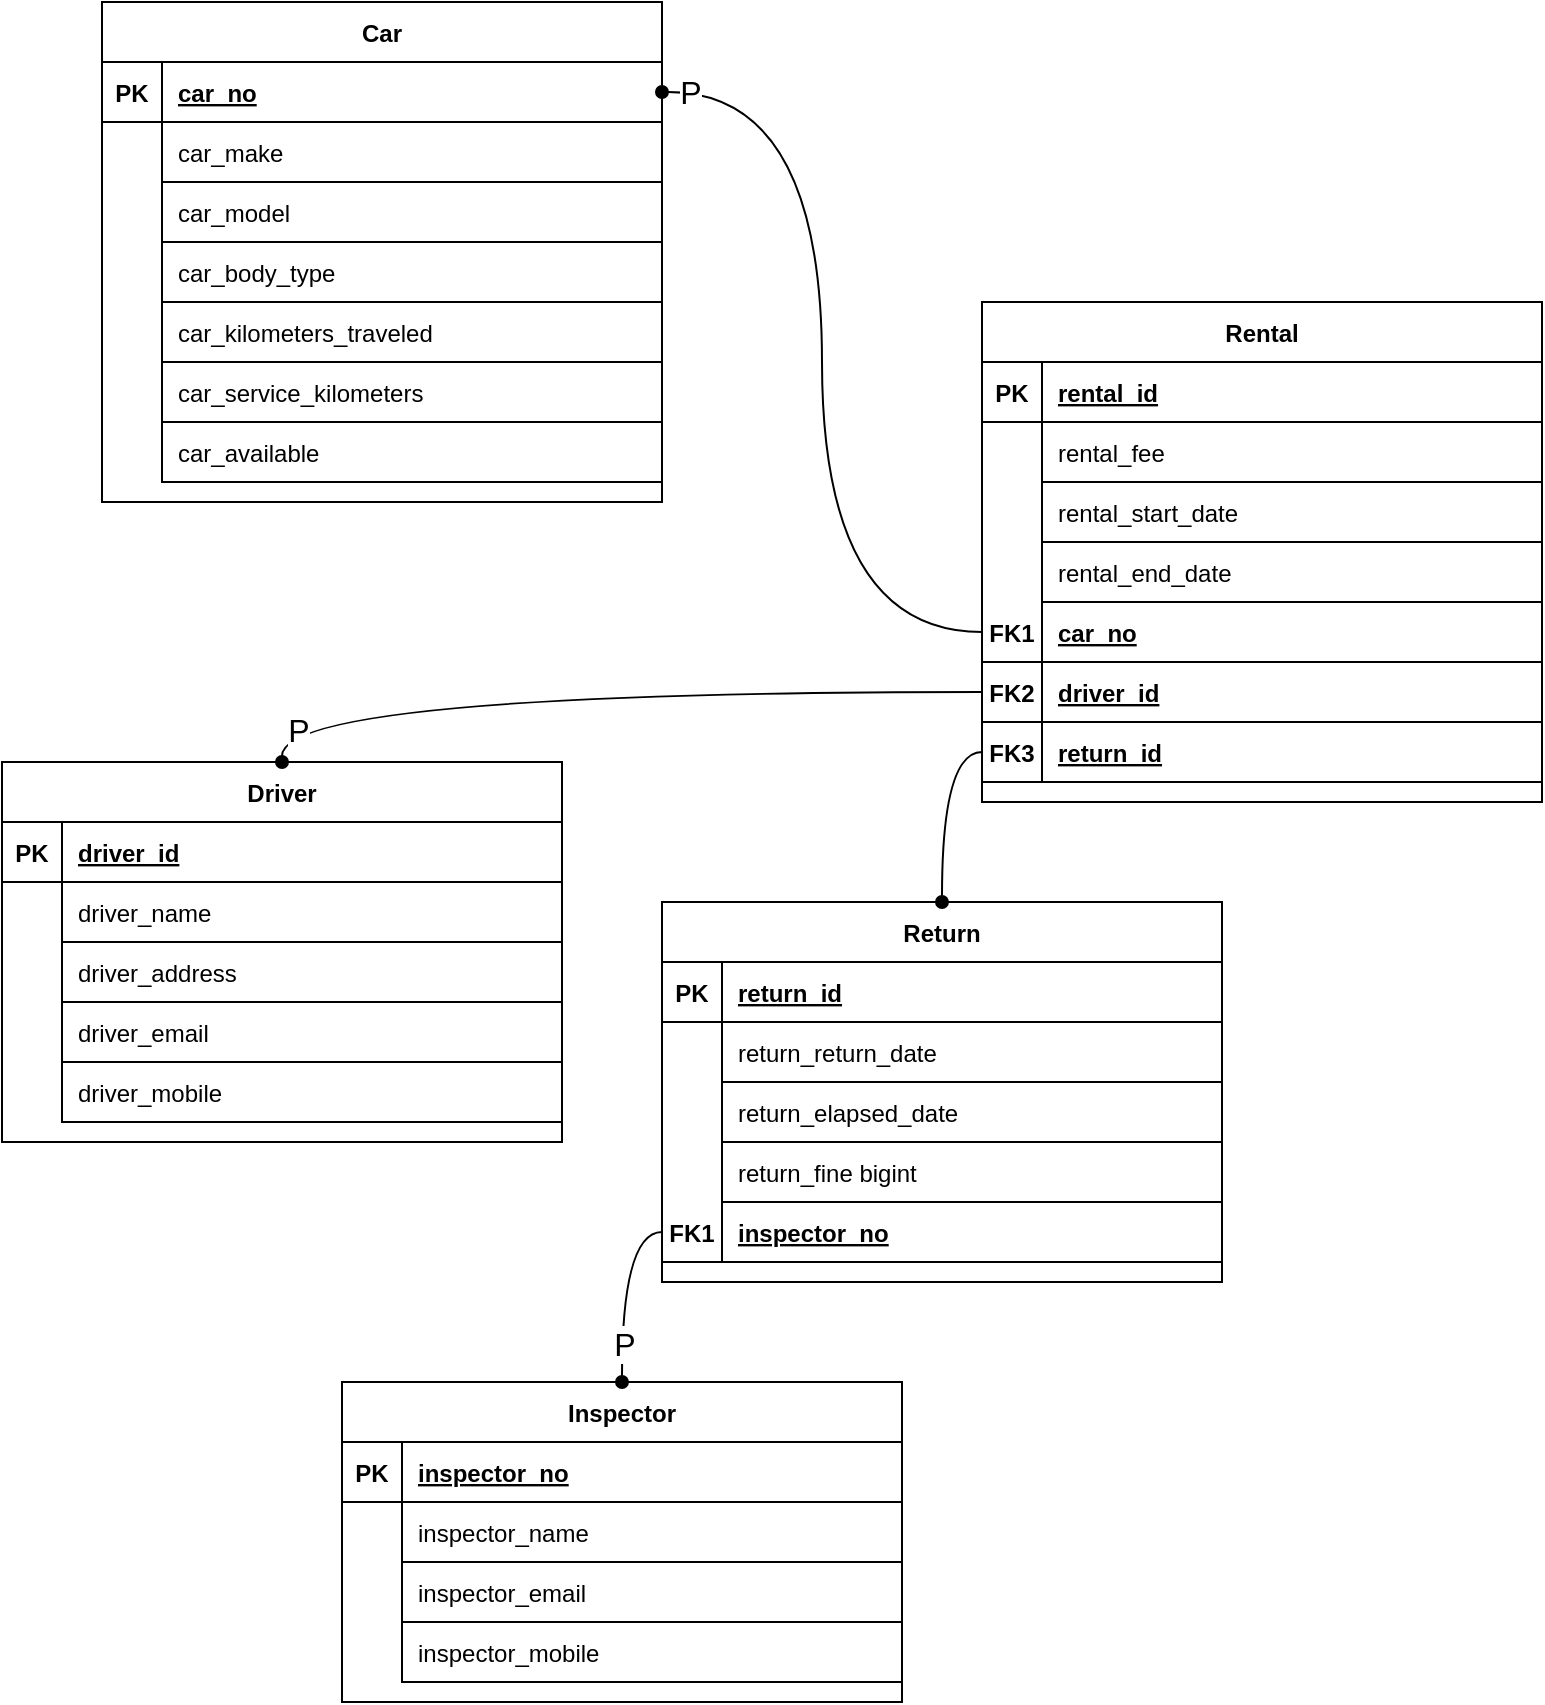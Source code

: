 <mxfile version="20.8.16" type="device"><diagram id="R2lEEEUBdFMjLlhIrx00" name="Page-1"><mxGraphModel dx="2268" dy="-222" grid="1" gridSize="10" guides="1" tooltips="1" connect="1" arrows="1" fold="1" page="1" pageScale="1" pageWidth="850" pageHeight="1100" background="none" math="0" shadow="0" extFonts="Permanent Marker^https://fonts.googleapis.com/css?family=Permanent+Marker"><root><mxCell id="0"/><mxCell id="1" parent="0"/><mxCell id="C-vyLk0tnHw3VtMMgP7b-23" value="Car" style="shape=table;startSize=30;container=1;collapsible=1;childLayout=tableLayout;fixedRows=1;rowLines=0;fontStyle=1;align=center;resizeLast=1;" parent="1" vertex="1"><mxGeometry x="-540" y="1160" width="280" height="250" as="geometry"/></mxCell><mxCell id="C-vyLk0tnHw3VtMMgP7b-24" value="" style="shape=partialRectangle;collapsible=0;dropTarget=0;pointerEvents=0;fillColor=none;points=[[0,0.5],[1,0.5]];portConstraint=eastwest;top=0;left=0;right=0;bottom=1;" parent="C-vyLk0tnHw3VtMMgP7b-23" vertex="1"><mxGeometry y="30" width="280" height="30" as="geometry"/></mxCell><mxCell id="C-vyLk0tnHw3VtMMgP7b-25" value="PK" style="shape=partialRectangle;overflow=hidden;connectable=0;fillColor=none;top=0;left=0;bottom=0;right=0;fontStyle=1;" parent="C-vyLk0tnHw3VtMMgP7b-24" vertex="1"><mxGeometry width="30" height="30" as="geometry"><mxRectangle width="30" height="30" as="alternateBounds"/></mxGeometry></mxCell><mxCell id="C-vyLk0tnHw3VtMMgP7b-26" value="car_no" style="shape=partialRectangle;overflow=hidden;connectable=0;fillColor=none;top=0;left=0;bottom=0;right=0;align=left;spacingLeft=6;fontStyle=5;" parent="C-vyLk0tnHw3VtMMgP7b-24" vertex="1"><mxGeometry x="30" width="250" height="30" as="geometry"><mxRectangle width="250" height="30" as="alternateBounds"/></mxGeometry></mxCell><mxCell id="daGLgrZoJf6uUG318QtA-8" value="" style="shape=partialRectangle;collapsible=0;dropTarget=0;pointerEvents=0;fillColor=none;points=[[0,0.5],[1,0.5]];portConstraint=eastwest;top=0;left=0;right=0;bottom=0;" parent="C-vyLk0tnHw3VtMMgP7b-23" vertex="1"><mxGeometry y="60" width="280" height="30" as="geometry"/></mxCell><mxCell id="daGLgrZoJf6uUG318QtA-9" value="" style="shape=partialRectangle;overflow=hidden;connectable=0;fillColor=none;top=0;left=0;bottom=0;right=0;" parent="daGLgrZoJf6uUG318QtA-8" vertex="1"><mxGeometry width="30" height="30" as="geometry"><mxRectangle width="30" height="30" as="alternateBounds"/></mxGeometry></mxCell><mxCell id="daGLgrZoJf6uUG318QtA-10" value="car_make" style="shape=partialRectangle;overflow=hidden;connectable=0;fillColor=none;top=0;left=0;bottom=1;right=0;align=left;spacingLeft=6;" parent="daGLgrZoJf6uUG318QtA-8" vertex="1"><mxGeometry x="30" width="250" height="30" as="geometry"><mxRectangle width="250" height="30" as="alternateBounds"/></mxGeometry></mxCell><mxCell id="daGLgrZoJf6uUG318QtA-11" value="" style="shape=partialRectangle;collapsible=0;dropTarget=0;pointerEvents=0;fillColor=none;points=[[0,0.5],[1,0.5]];portConstraint=eastwest;top=0;left=0;right=0;bottom=0;" parent="C-vyLk0tnHw3VtMMgP7b-23" vertex="1"><mxGeometry y="90" width="280" height="30" as="geometry"/></mxCell><mxCell id="daGLgrZoJf6uUG318QtA-12" value="" style="shape=partialRectangle;overflow=hidden;connectable=0;fillColor=none;top=0;left=0;bottom=0;right=0;" parent="daGLgrZoJf6uUG318QtA-11" vertex="1"><mxGeometry width="30" height="30" as="geometry"><mxRectangle width="30" height="30" as="alternateBounds"/></mxGeometry></mxCell><mxCell id="daGLgrZoJf6uUG318QtA-13" value="car_model" style="shape=partialRectangle;overflow=hidden;connectable=0;fillColor=none;top=0;left=0;bottom=1;right=0;align=left;spacingLeft=6;" parent="daGLgrZoJf6uUG318QtA-11" vertex="1"><mxGeometry x="30" width="250" height="30" as="geometry"><mxRectangle width="250" height="30" as="alternateBounds"/></mxGeometry></mxCell><mxCell id="daGLgrZoJf6uUG318QtA-14" value="" style="shape=partialRectangle;collapsible=0;dropTarget=0;pointerEvents=0;fillColor=none;points=[[0,0.5],[1,0.5]];portConstraint=eastwest;top=0;left=0;right=0;bottom=0;" parent="C-vyLk0tnHw3VtMMgP7b-23" vertex="1"><mxGeometry y="120" width="280" height="30" as="geometry"/></mxCell><mxCell id="daGLgrZoJf6uUG318QtA-15" value="" style="shape=partialRectangle;overflow=hidden;connectable=0;fillColor=none;top=0;left=0;bottom=0;right=0;" parent="daGLgrZoJf6uUG318QtA-14" vertex="1"><mxGeometry width="30" height="30" as="geometry"><mxRectangle width="30" height="30" as="alternateBounds"/></mxGeometry></mxCell><mxCell id="daGLgrZoJf6uUG318QtA-16" value="car_body_type" style="shape=partialRectangle;overflow=hidden;connectable=0;fillColor=none;top=0;left=0;bottom=1;right=0;align=left;spacingLeft=6;" parent="daGLgrZoJf6uUG318QtA-14" vertex="1"><mxGeometry x="30" width="250" height="30" as="geometry"><mxRectangle width="250" height="30" as="alternateBounds"/></mxGeometry></mxCell><mxCell id="daGLgrZoJf6uUG318QtA-17" value="" style="shape=partialRectangle;collapsible=0;dropTarget=0;pointerEvents=0;fillColor=none;points=[[0,0.5],[1,0.5]];portConstraint=eastwest;top=0;left=0;right=0;bottom=0;" parent="C-vyLk0tnHw3VtMMgP7b-23" vertex="1"><mxGeometry y="150" width="280" height="30" as="geometry"/></mxCell><mxCell id="daGLgrZoJf6uUG318QtA-18" value="" style="shape=partialRectangle;overflow=hidden;connectable=0;fillColor=none;top=0;left=0;bottom=0;right=0;" parent="daGLgrZoJf6uUG318QtA-17" vertex="1"><mxGeometry width="30" height="30" as="geometry"><mxRectangle width="30" height="30" as="alternateBounds"/></mxGeometry></mxCell><mxCell id="daGLgrZoJf6uUG318QtA-19" value="car_kilometers_traveled" style="shape=partialRectangle;overflow=hidden;connectable=0;fillColor=none;top=0;left=0;bottom=1;right=0;align=left;spacingLeft=6;" parent="daGLgrZoJf6uUG318QtA-17" vertex="1"><mxGeometry x="30" width="250" height="30" as="geometry"><mxRectangle width="250" height="30" as="alternateBounds"/></mxGeometry></mxCell><mxCell id="daGLgrZoJf6uUG318QtA-20" value="" style="shape=partialRectangle;collapsible=0;dropTarget=0;pointerEvents=0;fillColor=none;points=[[0,0.5],[1,0.5]];portConstraint=eastwest;top=0;left=0;right=0;bottom=0;" parent="C-vyLk0tnHw3VtMMgP7b-23" vertex="1"><mxGeometry y="180" width="280" height="30" as="geometry"/></mxCell><mxCell id="daGLgrZoJf6uUG318QtA-21" value="" style="shape=partialRectangle;overflow=hidden;connectable=0;fillColor=none;top=0;left=0;bottom=0;right=0;" parent="daGLgrZoJf6uUG318QtA-20" vertex="1"><mxGeometry width="30" height="30" as="geometry"><mxRectangle width="30" height="30" as="alternateBounds"/></mxGeometry></mxCell><mxCell id="daGLgrZoJf6uUG318QtA-22" value="car_service_kilometers" style="shape=partialRectangle;overflow=hidden;connectable=0;fillColor=none;top=0;left=0;bottom=1;right=0;align=left;spacingLeft=6;" parent="daGLgrZoJf6uUG318QtA-20" vertex="1"><mxGeometry x="30" width="250" height="30" as="geometry"><mxRectangle width="250" height="30" as="alternateBounds"/></mxGeometry></mxCell><mxCell id="daGLgrZoJf6uUG318QtA-23" value="" style="shape=partialRectangle;collapsible=0;dropTarget=0;pointerEvents=0;fillColor=none;points=[[0,0.5],[1,0.5]];portConstraint=eastwest;top=0;left=0;right=0;bottom=0;" parent="C-vyLk0tnHw3VtMMgP7b-23" vertex="1"><mxGeometry y="210" width="280" height="30" as="geometry"/></mxCell><mxCell id="daGLgrZoJf6uUG318QtA-24" value="" style="shape=partialRectangle;overflow=hidden;connectable=0;fillColor=none;top=0;left=0;bottom=0;right=0;" parent="daGLgrZoJf6uUG318QtA-23" vertex="1"><mxGeometry width="30" height="30" as="geometry"><mxRectangle width="30" height="30" as="alternateBounds"/></mxGeometry></mxCell><mxCell id="daGLgrZoJf6uUG318QtA-25" value="car_available" style="shape=partialRectangle;overflow=hidden;connectable=0;fillColor=none;top=0;left=0;bottom=1;right=0;align=left;spacingLeft=6;strokeWidth=1;strokeColor=default;shadow=0;" parent="daGLgrZoJf6uUG318QtA-23" vertex="1"><mxGeometry x="30" width="250" height="30" as="geometry"><mxRectangle width="250" height="30" as="alternateBounds"/></mxGeometry></mxCell><mxCell id="daGLgrZoJf6uUG318QtA-38" value="Rental" style="shape=table;startSize=30;container=1;collapsible=1;childLayout=tableLayout;fixedRows=1;rowLines=0;fontStyle=1;align=center;resizeLast=1;" parent="1" vertex="1"><mxGeometry x="-100" y="1310" width="280" height="250" as="geometry"/></mxCell><mxCell id="daGLgrZoJf6uUG318QtA-39" value="" style="shape=partialRectangle;collapsible=0;dropTarget=0;pointerEvents=0;fillColor=none;points=[[0,0.5],[1,0.5]];portConstraint=eastwest;top=0;left=0;right=0;bottom=1;" parent="daGLgrZoJf6uUG318QtA-38" vertex="1"><mxGeometry y="30" width="280" height="30" as="geometry"/></mxCell><mxCell id="daGLgrZoJf6uUG318QtA-40" value="PK" style="shape=partialRectangle;overflow=hidden;connectable=0;fillColor=none;top=0;left=0;bottom=0;right=0;fontStyle=1;" parent="daGLgrZoJf6uUG318QtA-39" vertex="1"><mxGeometry width="30" height="30" as="geometry"><mxRectangle width="30" height="30" as="alternateBounds"/></mxGeometry></mxCell><mxCell id="daGLgrZoJf6uUG318QtA-41" value="rental_id" style="shape=partialRectangle;overflow=hidden;connectable=0;fillColor=none;top=0;left=0;bottom=0;right=0;align=left;spacingLeft=6;fontStyle=5;" parent="daGLgrZoJf6uUG318QtA-39" vertex="1"><mxGeometry x="30" width="250" height="30" as="geometry"><mxRectangle width="250" height="30" as="alternateBounds"/></mxGeometry></mxCell><mxCell id="daGLgrZoJf6uUG318QtA-42" value="" style="shape=partialRectangle;collapsible=0;dropTarget=0;pointerEvents=0;fillColor=none;points=[[0,0.5],[1,0.5]];portConstraint=eastwest;top=0;left=0;right=0;bottom=0;" parent="daGLgrZoJf6uUG318QtA-38" vertex="1"><mxGeometry y="60" width="280" height="30" as="geometry"/></mxCell><mxCell id="daGLgrZoJf6uUG318QtA-43" value="" style="shape=partialRectangle;overflow=hidden;connectable=0;fillColor=none;top=0;left=0;bottom=0;right=0;" parent="daGLgrZoJf6uUG318QtA-42" vertex="1"><mxGeometry width="30" height="30" as="geometry"><mxRectangle width="30" height="30" as="alternateBounds"/></mxGeometry></mxCell><mxCell id="daGLgrZoJf6uUG318QtA-44" value="rental_fee" style="shape=partialRectangle;overflow=hidden;connectable=0;fillColor=none;top=0;left=0;bottom=1;right=0;align=left;spacingLeft=6;" parent="daGLgrZoJf6uUG318QtA-42" vertex="1"><mxGeometry x="30" width="250" height="30" as="geometry"><mxRectangle width="250" height="30" as="alternateBounds"/></mxGeometry></mxCell><mxCell id="daGLgrZoJf6uUG318QtA-45" value="" style="shape=partialRectangle;collapsible=0;dropTarget=0;pointerEvents=0;fillColor=none;points=[[0,0.5],[1,0.5]];portConstraint=eastwest;top=0;left=0;right=0;bottom=0;" parent="daGLgrZoJf6uUG318QtA-38" vertex="1"><mxGeometry y="90" width="280" height="30" as="geometry"/></mxCell><mxCell id="daGLgrZoJf6uUG318QtA-46" value="" style="shape=partialRectangle;overflow=hidden;connectable=0;fillColor=none;top=0;left=0;bottom=0;right=0;" parent="daGLgrZoJf6uUG318QtA-45" vertex="1"><mxGeometry width="30" height="30" as="geometry"><mxRectangle width="30" height="30" as="alternateBounds"/></mxGeometry></mxCell><mxCell id="daGLgrZoJf6uUG318QtA-47" value="rental_start_date" style="shape=partialRectangle;overflow=hidden;connectable=0;fillColor=none;top=0;left=0;bottom=1;right=0;align=left;spacingLeft=6;" parent="daGLgrZoJf6uUG318QtA-45" vertex="1"><mxGeometry x="30" width="250" height="30" as="geometry"><mxRectangle width="250" height="30" as="alternateBounds"/></mxGeometry></mxCell><mxCell id="AfDiu1v3T8JwgqC_5P0m-23" value="" style="shape=partialRectangle;collapsible=0;dropTarget=0;pointerEvents=0;fillColor=none;points=[[0,0.5],[1,0.5]];portConstraint=eastwest;top=0;left=0;right=0;bottom=0;" parent="daGLgrZoJf6uUG318QtA-38" vertex="1"><mxGeometry y="120" width="280" height="30" as="geometry"/></mxCell><mxCell id="AfDiu1v3T8JwgqC_5P0m-24" value="" style="shape=partialRectangle;overflow=hidden;connectable=0;fillColor=none;top=0;left=0;bottom=0;right=0;" parent="AfDiu1v3T8JwgqC_5P0m-23" vertex="1"><mxGeometry width="30" height="30" as="geometry"><mxRectangle width="30" height="30" as="alternateBounds"/></mxGeometry></mxCell><mxCell id="AfDiu1v3T8JwgqC_5P0m-25" value="rental_end_date" style="shape=partialRectangle;overflow=hidden;connectable=0;fillColor=none;top=0;left=0;bottom=1;right=0;align=left;spacingLeft=6;" parent="AfDiu1v3T8JwgqC_5P0m-23" vertex="1"><mxGeometry x="30" width="250" height="30" as="geometry"><mxRectangle width="250" height="30" as="alternateBounds"/></mxGeometry></mxCell><mxCell id="daGLgrZoJf6uUG318QtA-159" value="" style="shape=partialRectangle;collapsible=0;dropTarget=0;pointerEvents=0;fillColor=none;points=[[0,0.5],[1,0.5]];portConstraint=eastwest;top=0;left=0;right=0;bottom=1;" parent="daGLgrZoJf6uUG318QtA-38" vertex="1"><mxGeometry y="150" width="280" height="30" as="geometry"/></mxCell><mxCell id="daGLgrZoJf6uUG318QtA-160" value="FK1" style="shape=partialRectangle;overflow=hidden;connectable=0;fillColor=none;top=0;left=0;bottom=0;right=0;fontStyle=1;" parent="daGLgrZoJf6uUG318QtA-159" vertex="1"><mxGeometry width="30" height="30" as="geometry"><mxRectangle width="30" height="30" as="alternateBounds"/></mxGeometry></mxCell><mxCell id="daGLgrZoJf6uUG318QtA-161" value="car_no" style="shape=partialRectangle;overflow=hidden;connectable=0;fillColor=none;top=0;left=0;bottom=0;right=0;align=left;spacingLeft=6;fontStyle=5;" parent="daGLgrZoJf6uUG318QtA-159" vertex="1"><mxGeometry x="30" width="250" height="30" as="geometry"><mxRectangle width="250" height="30" as="alternateBounds"/></mxGeometry></mxCell><mxCell id="daGLgrZoJf6uUG318QtA-165" value="" style="shape=partialRectangle;collapsible=0;dropTarget=0;pointerEvents=0;fillColor=none;points=[[0,0.5],[1,0.5]];portConstraint=eastwest;top=0;left=0;right=0;bottom=1;" parent="daGLgrZoJf6uUG318QtA-38" vertex="1"><mxGeometry y="180" width="280" height="30" as="geometry"/></mxCell><mxCell id="daGLgrZoJf6uUG318QtA-166" value="FK2" style="shape=partialRectangle;overflow=hidden;connectable=0;fillColor=none;top=0;left=0;bottom=0;right=0;fontStyle=1;" parent="daGLgrZoJf6uUG318QtA-165" vertex="1"><mxGeometry width="30" height="30" as="geometry"><mxRectangle width="30" height="30" as="alternateBounds"/></mxGeometry></mxCell><mxCell id="daGLgrZoJf6uUG318QtA-167" value="driver_id" style="shape=partialRectangle;overflow=hidden;connectable=0;fillColor=none;top=0;left=0;bottom=0;right=0;align=left;spacingLeft=6;fontStyle=5;" parent="daGLgrZoJf6uUG318QtA-165" vertex="1"><mxGeometry x="30" width="250" height="30" as="geometry"><mxRectangle width="250" height="30" as="alternateBounds"/></mxGeometry></mxCell><mxCell id="VASk54LB4JszttsR9haU-6" value="" style="shape=partialRectangle;collapsible=0;dropTarget=0;pointerEvents=0;fillColor=none;points=[[0,0.5],[1,0.5]];portConstraint=eastwest;top=0;left=0;right=0;bottom=1;" parent="daGLgrZoJf6uUG318QtA-38" vertex="1"><mxGeometry y="210" width="280" height="30" as="geometry"/></mxCell><mxCell id="VASk54LB4JszttsR9haU-7" value="FK3" style="shape=partialRectangle;overflow=hidden;connectable=0;fillColor=none;top=0;left=0;bottom=0;right=0;fontStyle=1;" parent="VASk54LB4JszttsR9haU-6" vertex="1"><mxGeometry width="30" height="30" as="geometry"><mxRectangle width="30" height="30" as="alternateBounds"/></mxGeometry></mxCell><mxCell id="VASk54LB4JszttsR9haU-8" value="return_id" style="shape=partialRectangle;overflow=hidden;connectable=0;fillColor=none;top=0;left=0;bottom=0;right=0;align=left;spacingLeft=6;fontStyle=5;" parent="VASk54LB4JszttsR9haU-6" vertex="1"><mxGeometry x="30" width="250" height="30" as="geometry"><mxRectangle width="250" height="30" as="alternateBounds"/></mxGeometry></mxCell><mxCell id="daGLgrZoJf6uUG318QtA-66" value="Driver" style="shape=table;startSize=30;container=1;collapsible=1;childLayout=tableLayout;fixedRows=1;rowLines=0;fontStyle=1;align=center;resizeLast=1;" parent="1" vertex="1"><mxGeometry x="-590" y="1540" width="280" height="190" as="geometry"/></mxCell><mxCell id="daGLgrZoJf6uUG318QtA-67" value="" style="shape=partialRectangle;collapsible=0;dropTarget=0;pointerEvents=0;fillColor=none;points=[[0,0.5],[1,0.5]];portConstraint=eastwest;top=0;left=0;right=0;bottom=1;" parent="daGLgrZoJf6uUG318QtA-66" vertex="1"><mxGeometry y="30" width="280" height="30" as="geometry"/></mxCell><mxCell id="daGLgrZoJf6uUG318QtA-68" value="PK" style="shape=partialRectangle;overflow=hidden;connectable=0;fillColor=none;top=0;left=0;bottom=0;right=0;fontStyle=1;" parent="daGLgrZoJf6uUG318QtA-67" vertex="1"><mxGeometry width="30" height="30" as="geometry"><mxRectangle width="30" height="30" as="alternateBounds"/></mxGeometry></mxCell><mxCell id="daGLgrZoJf6uUG318QtA-69" value="driver_id" style="shape=partialRectangle;overflow=hidden;connectable=0;fillColor=none;top=0;left=0;bottom=0;right=0;align=left;spacingLeft=6;fontStyle=5;" parent="daGLgrZoJf6uUG318QtA-67" vertex="1"><mxGeometry x="30" width="250" height="30" as="geometry"><mxRectangle width="250" height="30" as="alternateBounds"/></mxGeometry></mxCell><mxCell id="daGLgrZoJf6uUG318QtA-70" value="" style="shape=partialRectangle;collapsible=0;dropTarget=0;pointerEvents=0;fillColor=none;points=[[0,0.5],[1,0.5]];portConstraint=eastwest;top=0;left=0;right=0;bottom=0;" parent="daGLgrZoJf6uUG318QtA-66" vertex="1"><mxGeometry y="60" width="280" height="30" as="geometry"/></mxCell><mxCell id="daGLgrZoJf6uUG318QtA-71" value="" style="shape=partialRectangle;overflow=hidden;connectable=0;fillColor=none;top=0;left=0;bottom=0;right=0;" parent="daGLgrZoJf6uUG318QtA-70" vertex="1"><mxGeometry width="30" height="30" as="geometry"><mxRectangle width="30" height="30" as="alternateBounds"/></mxGeometry></mxCell><mxCell id="daGLgrZoJf6uUG318QtA-72" value="driver_name" style="shape=partialRectangle;overflow=hidden;connectable=0;fillColor=none;top=0;left=0;bottom=1;right=0;align=left;spacingLeft=6;" parent="daGLgrZoJf6uUG318QtA-70" vertex="1"><mxGeometry x="30" width="250" height="30" as="geometry"><mxRectangle width="250" height="30" as="alternateBounds"/></mxGeometry></mxCell><mxCell id="daGLgrZoJf6uUG318QtA-73" value="" style="shape=partialRectangle;collapsible=0;dropTarget=0;pointerEvents=0;fillColor=none;points=[[0,0.5],[1,0.5]];portConstraint=eastwest;top=0;left=0;right=0;bottom=0;" parent="daGLgrZoJf6uUG318QtA-66" vertex="1"><mxGeometry y="90" width="280" height="30" as="geometry"/></mxCell><mxCell id="daGLgrZoJf6uUG318QtA-74" value="" style="shape=partialRectangle;overflow=hidden;connectable=0;fillColor=none;top=0;left=0;bottom=0;right=0;" parent="daGLgrZoJf6uUG318QtA-73" vertex="1"><mxGeometry width="30" height="30" as="geometry"><mxRectangle width="30" height="30" as="alternateBounds"/></mxGeometry></mxCell><mxCell id="daGLgrZoJf6uUG318QtA-75" value="driver_address" style="shape=partialRectangle;overflow=hidden;connectable=0;fillColor=none;top=0;left=0;bottom=1;right=0;align=left;spacingLeft=6;" parent="daGLgrZoJf6uUG318QtA-73" vertex="1"><mxGeometry x="30" width="250" height="30" as="geometry"><mxRectangle width="250" height="30" as="alternateBounds"/></mxGeometry></mxCell><mxCell id="daGLgrZoJf6uUG318QtA-76" value="" style="shape=partialRectangle;collapsible=0;dropTarget=0;pointerEvents=0;fillColor=none;points=[[0,0.5],[1,0.5]];portConstraint=eastwest;top=0;left=0;right=0;bottom=0;" parent="daGLgrZoJf6uUG318QtA-66" vertex="1"><mxGeometry y="120" width="280" height="30" as="geometry"/></mxCell><mxCell id="daGLgrZoJf6uUG318QtA-77" value="" style="shape=partialRectangle;overflow=hidden;connectable=0;fillColor=none;top=0;left=0;bottom=0;right=0;" parent="daGLgrZoJf6uUG318QtA-76" vertex="1"><mxGeometry width="30" height="30" as="geometry"><mxRectangle width="30" height="30" as="alternateBounds"/></mxGeometry></mxCell><mxCell id="daGLgrZoJf6uUG318QtA-78" value="driver_email" style="shape=partialRectangle;overflow=hidden;connectable=0;fillColor=none;top=0;left=0;bottom=1;right=0;align=left;spacingLeft=6;" parent="daGLgrZoJf6uUG318QtA-76" vertex="1"><mxGeometry x="30" width="250" height="30" as="geometry"><mxRectangle width="250" height="30" as="alternateBounds"/></mxGeometry></mxCell><mxCell id="daGLgrZoJf6uUG318QtA-79" value="" style="shape=partialRectangle;collapsible=0;dropTarget=0;pointerEvents=0;fillColor=none;points=[[0,0.5],[1,0.5]];portConstraint=eastwest;top=0;left=0;right=0;bottom=0;" parent="daGLgrZoJf6uUG318QtA-66" vertex="1"><mxGeometry y="150" width="280" height="30" as="geometry"/></mxCell><mxCell id="daGLgrZoJf6uUG318QtA-80" value="" style="shape=partialRectangle;overflow=hidden;connectable=0;fillColor=none;top=0;left=0;bottom=0;right=0;" parent="daGLgrZoJf6uUG318QtA-79" vertex="1"><mxGeometry width="30" height="30" as="geometry"><mxRectangle width="30" height="30" as="alternateBounds"/></mxGeometry></mxCell><mxCell id="daGLgrZoJf6uUG318QtA-81" value="driver_mobile" style="shape=partialRectangle;overflow=hidden;connectable=0;fillColor=none;top=0;left=0;bottom=1;right=0;align=left;spacingLeft=6;" parent="daGLgrZoJf6uUG318QtA-79" vertex="1"><mxGeometry x="30" width="250" height="30" as="geometry"><mxRectangle width="250" height="30" as="alternateBounds"/></mxGeometry></mxCell><mxCell id="daGLgrZoJf6uUG318QtA-94" value="Inspector" style="shape=table;startSize=30;container=1;collapsible=1;childLayout=tableLayout;fixedRows=1;rowLines=0;fontStyle=1;align=center;resizeLast=1;" parent="1" vertex="1"><mxGeometry x="-420" y="1850" width="280" height="160" as="geometry"/></mxCell><mxCell id="daGLgrZoJf6uUG318QtA-95" value="" style="shape=partialRectangle;collapsible=0;dropTarget=0;pointerEvents=0;fillColor=none;points=[[0,0.5],[1,0.5]];portConstraint=eastwest;top=0;left=0;right=0;bottom=1;" parent="daGLgrZoJf6uUG318QtA-94" vertex="1"><mxGeometry y="30" width="280" height="30" as="geometry"/></mxCell><mxCell id="daGLgrZoJf6uUG318QtA-96" value="PK" style="shape=partialRectangle;overflow=hidden;connectable=0;fillColor=none;top=0;left=0;bottom=0;right=0;fontStyle=1;" parent="daGLgrZoJf6uUG318QtA-95" vertex="1"><mxGeometry width="30" height="30" as="geometry"><mxRectangle width="30" height="30" as="alternateBounds"/></mxGeometry></mxCell><mxCell id="daGLgrZoJf6uUG318QtA-97" value="inspector_no" style="shape=partialRectangle;overflow=hidden;connectable=0;fillColor=none;top=0;left=0;bottom=0;right=0;align=left;spacingLeft=6;fontStyle=5;" parent="daGLgrZoJf6uUG318QtA-95" vertex="1"><mxGeometry x="30" width="250" height="30" as="geometry"><mxRectangle width="250" height="30" as="alternateBounds"/></mxGeometry></mxCell><mxCell id="daGLgrZoJf6uUG318QtA-98" value="" style="shape=partialRectangle;collapsible=0;dropTarget=0;pointerEvents=0;fillColor=none;points=[[0,0.5],[1,0.5]];portConstraint=eastwest;top=0;left=0;right=0;bottom=0;" parent="daGLgrZoJf6uUG318QtA-94" vertex="1"><mxGeometry y="60" width="280" height="30" as="geometry"/></mxCell><mxCell id="daGLgrZoJf6uUG318QtA-99" value="" style="shape=partialRectangle;overflow=hidden;connectable=0;fillColor=none;top=0;left=0;bottom=0;right=0;" parent="daGLgrZoJf6uUG318QtA-98" vertex="1"><mxGeometry width="30" height="30" as="geometry"><mxRectangle width="30" height="30" as="alternateBounds"/></mxGeometry></mxCell><mxCell id="daGLgrZoJf6uUG318QtA-100" value="inspector_name" style="shape=partialRectangle;overflow=hidden;connectable=0;fillColor=none;top=0;left=0;bottom=1;right=0;align=left;spacingLeft=6;" parent="daGLgrZoJf6uUG318QtA-98" vertex="1"><mxGeometry x="30" width="250" height="30" as="geometry"><mxRectangle width="250" height="30" as="alternateBounds"/></mxGeometry></mxCell><mxCell id="daGLgrZoJf6uUG318QtA-101" value="" style="shape=partialRectangle;collapsible=0;dropTarget=0;pointerEvents=0;fillColor=none;points=[[0,0.5],[1,0.5]];portConstraint=eastwest;top=0;left=0;right=0;bottom=0;" parent="daGLgrZoJf6uUG318QtA-94" vertex="1"><mxGeometry y="90" width="280" height="30" as="geometry"/></mxCell><mxCell id="daGLgrZoJf6uUG318QtA-102" value="" style="shape=partialRectangle;overflow=hidden;connectable=0;fillColor=none;top=0;left=0;bottom=0;right=0;" parent="daGLgrZoJf6uUG318QtA-101" vertex="1"><mxGeometry width="30" height="30" as="geometry"><mxRectangle width="30" height="30" as="alternateBounds"/></mxGeometry></mxCell><mxCell id="daGLgrZoJf6uUG318QtA-103" value="inspector_email" style="shape=partialRectangle;overflow=hidden;connectable=0;fillColor=none;top=0;left=0;bottom=1;right=0;align=left;spacingLeft=6;" parent="daGLgrZoJf6uUG318QtA-101" vertex="1"><mxGeometry x="30" width="250" height="30" as="geometry"><mxRectangle width="250" height="30" as="alternateBounds"/></mxGeometry></mxCell><mxCell id="daGLgrZoJf6uUG318QtA-104" value="" style="shape=partialRectangle;collapsible=0;dropTarget=0;pointerEvents=0;fillColor=none;points=[[0,0.5],[1,0.5]];portConstraint=eastwest;top=0;left=0;right=0;bottom=0;" parent="daGLgrZoJf6uUG318QtA-94" vertex="1"><mxGeometry y="120" width="280" height="30" as="geometry"/></mxCell><mxCell id="daGLgrZoJf6uUG318QtA-105" value="" style="shape=partialRectangle;overflow=hidden;connectable=0;fillColor=none;top=0;left=0;bottom=0;right=0;" parent="daGLgrZoJf6uUG318QtA-104" vertex="1"><mxGeometry width="30" height="30" as="geometry"><mxRectangle width="30" height="30" as="alternateBounds"/></mxGeometry></mxCell><mxCell id="daGLgrZoJf6uUG318QtA-106" value="inspector_mobile" style="shape=partialRectangle;overflow=hidden;connectable=0;fillColor=none;top=0;left=0;bottom=1;right=0;align=left;spacingLeft=6;" parent="daGLgrZoJf6uUG318QtA-104" vertex="1"><mxGeometry x="30" width="250" height="30" as="geometry"><mxRectangle width="250" height="30" as="alternateBounds"/></mxGeometry></mxCell><mxCell id="daGLgrZoJf6uUG318QtA-122" value="Return" style="shape=table;startSize=30;container=1;collapsible=1;childLayout=tableLayout;fixedRows=1;rowLines=0;fontStyle=1;align=center;resizeLast=1;" parent="1" vertex="1"><mxGeometry x="-260" y="1610" width="280" height="190" as="geometry"/></mxCell><mxCell id="daGLgrZoJf6uUG318QtA-123" value="" style="shape=partialRectangle;collapsible=0;dropTarget=0;pointerEvents=0;fillColor=none;points=[[0,0.5],[1,0.5]];portConstraint=eastwest;top=0;left=0;right=0;bottom=1;" parent="daGLgrZoJf6uUG318QtA-122" vertex="1"><mxGeometry y="30" width="280" height="30" as="geometry"/></mxCell><mxCell id="daGLgrZoJf6uUG318QtA-124" value="PK" style="shape=partialRectangle;overflow=hidden;connectable=0;fillColor=none;top=0;left=0;bottom=0;right=0;fontStyle=1;" parent="daGLgrZoJf6uUG318QtA-123" vertex="1"><mxGeometry width="30" height="30" as="geometry"><mxRectangle width="30" height="30" as="alternateBounds"/></mxGeometry></mxCell><mxCell id="daGLgrZoJf6uUG318QtA-125" value="return_id" style="shape=partialRectangle;overflow=hidden;connectable=0;fillColor=none;top=0;left=0;bottom=0;right=0;align=left;spacingLeft=6;fontStyle=5;" parent="daGLgrZoJf6uUG318QtA-123" vertex="1"><mxGeometry x="30" width="250" height="30" as="geometry"><mxRectangle width="250" height="30" as="alternateBounds"/></mxGeometry></mxCell><mxCell id="AfDiu1v3T8JwgqC_5P0m-51" value="" style="shape=partialRectangle;collapsible=0;dropTarget=0;pointerEvents=0;fillColor=none;points=[[0,0.5],[1,0.5]];portConstraint=eastwest;top=0;left=0;right=0;bottom=0;" parent="daGLgrZoJf6uUG318QtA-122" vertex="1"><mxGeometry y="60" width="280" height="30" as="geometry"/></mxCell><mxCell id="AfDiu1v3T8JwgqC_5P0m-52" value="" style="shape=partialRectangle;overflow=hidden;connectable=0;fillColor=none;top=0;left=0;bottom=0;right=0;" parent="AfDiu1v3T8JwgqC_5P0m-51" vertex="1"><mxGeometry width="30" height="30" as="geometry"><mxRectangle width="30" height="30" as="alternateBounds"/></mxGeometry></mxCell><mxCell id="AfDiu1v3T8JwgqC_5P0m-53" value="return_return_date" style="shape=partialRectangle;overflow=hidden;connectable=0;fillColor=none;top=0;left=0;bottom=1;right=0;align=left;spacingLeft=6;" parent="AfDiu1v3T8JwgqC_5P0m-51" vertex="1"><mxGeometry x="30" width="250" height="30" as="geometry"><mxRectangle width="250" height="30" as="alternateBounds"/></mxGeometry></mxCell><mxCell id="daGLgrZoJf6uUG318QtA-129" value="" style="shape=partialRectangle;collapsible=0;dropTarget=0;pointerEvents=0;fillColor=none;points=[[0,0.5],[1,0.5]];portConstraint=eastwest;top=0;left=0;right=0;bottom=0;" parent="daGLgrZoJf6uUG318QtA-122" vertex="1"><mxGeometry y="90" width="280" height="30" as="geometry"/></mxCell><mxCell id="daGLgrZoJf6uUG318QtA-130" value="" style="shape=partialRectangle;overflow=hidden;connectable=0;fillColor=none;top=0;left=0;bottom=0;right=0;" parent="daGLgrZoJf6uUG318QtA-129" vertex="1"><mxGeometry width="30" height="30" as="geometry"><mxRectangle width="30" height="30" as="alternateBounds"/></mxGeometry></mxCell><mxCell id="daGLgrZoJf6uUG318QtA-131" value="return_elapsed_date" style="shape=partialRectangle;overflow=hidden;connectable=0;fillColor=none;top=0;left=0;bottom=1;right=0;align=left;spacingLeft=6;" parent="daGLgrZoJf6uUG318QtA-129" vertex="1"><mxGeometry x="30" width="250" height="30" as="geometry"><mxRectangle width="250" height="30" as="alternateBounds"/></mxGeometry></mxCell><mxCell id="daGLgrZoJf6uUG318QtA-132" value="" style="shape=partialRectangle;collapsible=0;dropTarget=0;pointerEvents=0;fillColor=none;points=[[0,0.5],[1,0.5]];portConstraint=eastwest;top=0;left=0;right=0;bottom=0;" parent="daGLgrZoJf6uUG318QtA-122" vertex="1"><mxGeometry y="120" width="280" height="30" as="geometry"/></mxCell><mxCell id="daGLgrZoJf6uUG318QtA-133" value="" style="shape=partialRectangle;overflow=hidden;connectable=0;fillColor=none;top=0;left=0;bottom=0;right=0;" parent="daGLgrZoJf6uUG318QtA-132" vertex="1"><mxGeometry width="30" height="30" as="geometry"><mxRectangle width="30" height="30" as="alternateBounds"/></mxGeometry></mxCell><mxCell id="daGLgrZoJf6uUG318QtA-134" value="return_fine bigint" style="shape=partialRectangle;overflow=hidden;connectable=0;fillColor=none;top=0;left=0;bottom=1;right=0;align=left;spacingLeft=6;" parent="daGLgrZoJf6uUG318QtA-132" vertex="1"><mxGeometry x="30" width="250" height="30" as="geometry"><mxRectangle width="250" height="30" as="alternateBounds"/></mxGeometry></mxCell><mxCell id="ChggHG8AuUVDYLL1w-2p-10" value="" style="shape=partialRectangle;collapsible=0;dropTarget=0;pointerEvents=0;fillColor=none;points=[[0,0.5],[1,0.5]];portConstraint=eastwest;top=0;left=0;right=0;bottom=1;" vertex="1" parent="daGLgrZoJf6uUG318QtA-122"><mxGeometry y="150" width="280" height="30" as="geometry"/></mxCell><mxCell id="ChggHG8AuUVDYLL1w-2p-11" value="FK1" style="shape=partialRectangle;overflow=hidden;connectable=0;fillColor=none;top=0;left=0;bottom=0;right=0;fontStyle=1;" vertex="1" parent="ChggHG8AuUVDYLL1w-2p-10"><mxGeometry width="30" height="30" as="geometry"><mxRectangle width="30" height="30" as="alternateBounds"/></mxGeometry></mxCell><mxCell id="ChggHG8AuUVDYLL1w-2p-12" value="inspector_no" style="shape=partialRectangle;overflow=hidden;connectable=0;fillColor=none;top=0;left=0;bottom=0;right=0;align=left;spacingLeft=6;fontStyle=5;" vertex="1" parent="ChggHG8AuUVDYLL1w-2p-10"><mxGeometry x="30" width="250" height="30" as="geometry"><mxRectangle width="250" height="30" as="alternateBounds"/></mxGeometry></mxCell><mxCell id="AfDiu1v3T8JwgqC_5P0m-8" value="" style="edgeStyle=orthogonalEdgeStyle;fontSize=12;html=1;endArrow=none;startArrow=oval;rounded=0;exitX=0.5;exitY=0;exitDx=0;exitDy=0;endFill=0;startFill=1;entryX=0;entryY=0.5;entryDx=0;entryDy=0;curved=1;" parent="1" source="daGLgrZoJf6uUG318QtA-66" target="daGLgrZoJf6uUG318QtA-165" edge="1"><mxGeometry width="100" height="100" relative="1" as="geometry"><mxPoint x="-210" y="1710" as="sourcePoint"/><mxPoint x="190" y="1550" as="targetPoint"/></mxGeometry></mxCell><mxCell id="ChggHG8AuUVDYLL1w-2p-16" value="P" style="edgeLabel;html=1;align=center;verticalAlign=middle;resizable=0;points=[];fontSize=16;" vertex="1" connectable="0" parent="AfDiu1v3T8JwgqC_5P0m-8"><mxGeometry x="-0.912" y="-14" relative="1" as="geometry"><mxPoint x="-6" y="1" as="offset"/></mxGeometry></mxCell><mxCell id="AfDiu1v3T8JwgqC_5P0m-9" value="" style="edgeStyle=orthogonalEdgeStyle;fontSize=12;html=1;endArrow=none;startArrow=oval;rounded=0;exitX=0.5;exitY=0;exitDx=0;exitDy=0;elbow=vertical;endFill=0;startFill=1;entryX=0;entryY=0.5;entryDx=0;entryDy=0;curved=1;" parent="1" source="daGLgrZoJf6uUG318QtA-94" target="ChggHG8AuUVDYLL1w-2p-10" edge="1"><mxGeometry width="100" height="100" relative="1" as="geometry"><mxPoint x="190" y="1710" as="sourcePoint"/><mxPoint x="-570" y="1595" as="targetPoint"/></mxGeometry></mxCell><mxCell id="ChggHG8AuUVDYLL1w-2p-13" value="P" style="edgeLabel;html=1;align=center;verticalAlign=middle;resizable=0;points=[];fontSize=16;" vertex="1" connectable="0" parent="AfDiu1v3T8JwgqC_5P0m-9"><mxGeometry x="-0.793" y="-1" relative="1" as="geometry"><mxPoint y="-9" as="offset"/></mxGeometry></mxCell><mxCell id="AfDiu1v3T8JwgqC_5P0m-10" value="" style="edgeStyle=orthogonalEdgeStyle;fontSize=12;html=1;endArrow=none;startArrow=oval;rounded=0;exitX=1;exitY=0.5;exitDx=0;exitDy=0;elbow=vertical;endFill=0;startFill=1;entryX=0;entryY=0.5;entryDx=0;entryDy=0;curved=1;" parent="1" source="C-vyLk0tnHw3VtMMgP7b-24" target="daGLgrZoJf6uUG318QtA-159" edge="1"><mxGeometry width="100" height="100" relative="1" as="geometry"><mxPoint x="590" y="1710" as="sourcePoint"/><mxPoint x="190" y="1550" as="targetPoint"/></mxGeometry></mxCell><mxCell id="ChggHG8AuUVDYLL1w-2p-15" value="P" style="edgeLabel;html=1;align=center;verticalAlign=middle;resizable=0;points=[];fontSize=16;" vertex="1" connectable="0" parent="AfDiu1v3T8JwgqC_5P0m-10"><mxGeometry x="-0.935" relative="1" as="geometry"><mxPoint as="offset"/></mxGeometry></mxCell><mxCell id="VASk54LB4JszttsR9haU-9" value="" style="edgeStyle=orthogonalEdgeStyle;fontSize=12;html=1;endArrow=none;startArrow=oval;rounded=0;exitX=0.5;exitY=0;exitDx=0;exitDy=0;endFill=0;startFill=1;entryX=0;entryY=0.5;entryDx=0;entryDy=0;curved=1;" parent="1" source="daGLgrZoJf6uUG318QtA-122" target="VASk54LB4JszttsR9haU-6" edge="1"><mxGeometry width="100" height="100" relative="1" as="geometry"><mxPoint x="-290" y="1730" as="sourcePoint"/><mxPoint x="60" y="1525" as="targetPoint"/></mxGeometry></mxCell></root></mxGraphModel></diagram></mxfile>